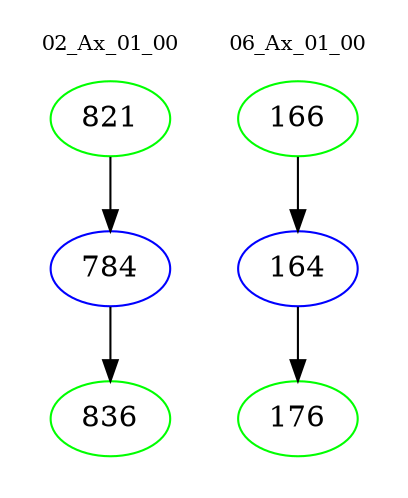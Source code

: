 digraph{
subgraph cluster_0 {
color = white
label = "02_Ax_01_00";
fontsize=10;
T0_821 [label="821", color="green"]
T0_821 -> T0_784 [color="black"]
T0_784 [label="784", color="blue"]
T0_784 -> T0_836 [color="black"]
T0_836 [label="836", color="green"]
}
subgraph cluster_1 {
color = white
label = "06_Ax_01_00";
fontsize=10;
T1_166 [label="166", color="green"]
T1_166 -> T1_164 [color="black"]
T1_164 [label="164", color="blue"]
T1_164 -> T1_176 [color="black"]
T1_176 [label="176", color="green"]
}
}
